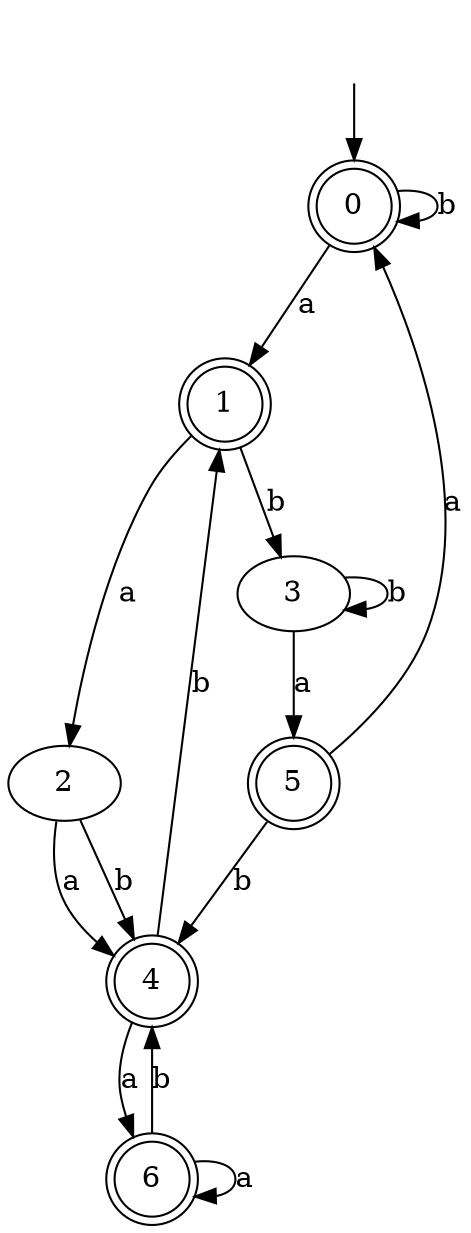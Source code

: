 digraph RandomDFA {
  __start0 [label="", shape=none];
  __start0 -> 0 [label=""];
  0 [shape=circle] [shape=doublecircle]
  0 -> 1 [label="a"]
  0 -> 0 [label="b"]
  1 [shape=doublecircle]
  1 -> 2 [label="a"]
  1 -> 3 [label="b"]
  2
  2 -> 4 [label="a"]
  2 -> 4 [label="b"]
  3
  3 -> 5 [label="a"]
  3 -> 3 [label="b"]
  4 [shape=doublecircle]
  4 -> 6 [label="a"]
  4 -> 1 [label="b"]
  5 [shape=doublecircle]
  5 -> 0 [label="a"]
  5 -> 4 [label="b"]
  6 [shape=doublecircle]
  6 -> 6 [label="a"]
  6 -> 4 [label="b"]
}
